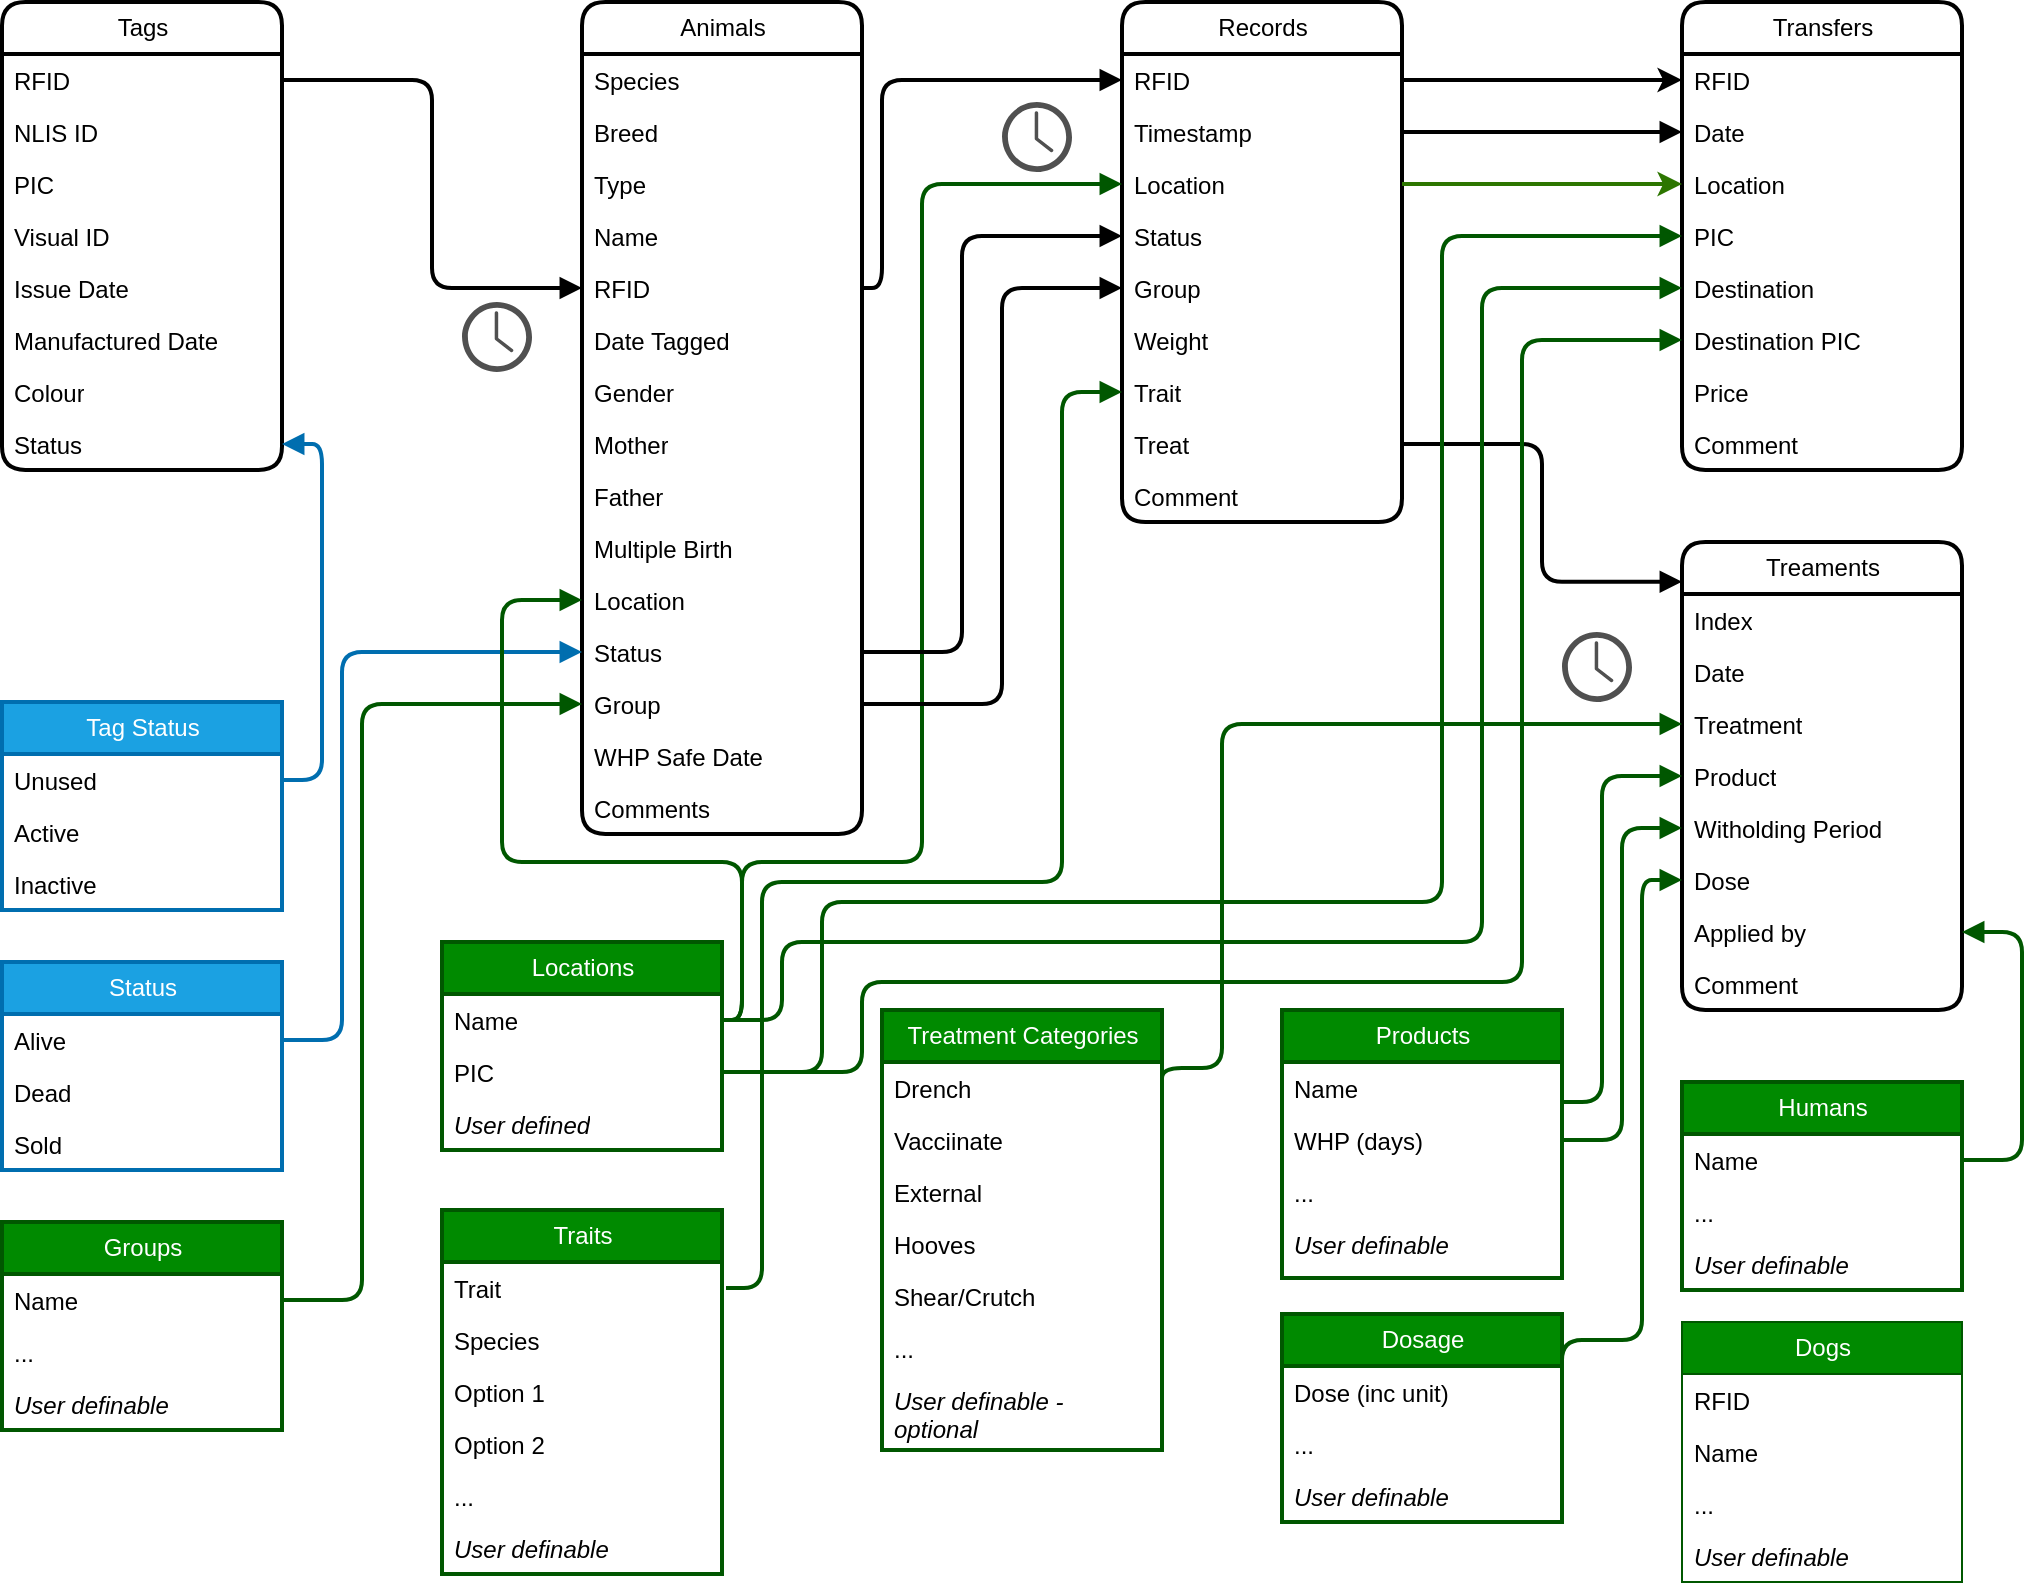 <mxfile>
    <diagram id="Gl0rGp8jHCQgPN2bSKPh" name="Page-1">
        <mxGraphModel dx="819" dy="503" grid="1" gridSize="10" guides="1" tooltips="1" connect="1" arrows="1" fold="1" page="1" pageScale="1" pageWidth="1169" pageHeight="827" math="0" shadow="0">
            <root>
                <mxCell id="0"/>
                <mxCell id="1" parent="0"/>
                <mxCell id="2" value="Tags" style="swimlane;fontStyle=0;childLayout=stackLayout;horizontal=1;startSize=26;fillColor=none;horizontalStack=0;resizeParent=1;resizeParentMax=0;resizeLast=0;collapsible=1;marginBottom=0;html=1;rounded=1;strokeWidth=2;perimeterSpacing=2;" parent="1" vertex="1">
                    <mxGeometry x="30" y="20" width="140" height="234" as="geometry"/>
                </mxCell>
                <mxCell id="3" value="RFID" style="text;strokeColor=none;fillColor=none;align=left;verticalAlign=top;spacingLeft=4;spacingRight=4;overflow=hidden;rotatable=0;points=[[0,0.5],[1,0.5]];portConstraint=eastwest;whiteSpace=wrap;html=1;rounded=1;" parent="2" vertex="1">
                    <mxGeometry y="26" width="140" height="26" as="geometry"/>
                </mxCell>
                <mxCell id="4" value="NLIS ID" style="text;strokeColor=none;fillColor=none;align=left;verticalAlign=top;spacingLeft=4;spacingRight=4;overflow=hidden;rotatable=0;points=[[0,0.5],[1,0.5]];portConstraint=eastwest;whiteSpace=wrap;html=1;rounded=1;" parent="2" vertex="1">
                    <mxGeometry y="52" width="140" height="26" as="geometry"/>
                </mxCell>
                <mxCell id="5" value="PIC" style="text;strokeColor=none;fillColor=none;align=left;verticalAlign=top;spacingLeft=4;spacingRight=4;overflow=hidden;rotatable=0;points=[[0,0.5],[1,0.5]];portConstraint=eastwest;whiteSpace=wrap;html=1;rounded=1;" parent="2" vertex="1">
                    <mxGeometry y="78" width="140" height="26" as="geometry"/>
                </mxCell>
                <mxCell id="6" value="Visual ID" style="text;strokeColor=none;fillColor=none;align=left;verticalAlign=top;spacingLeft=4;spacingRight=4;overflow=hidden;rotatable=0;points=[[0,0.5],[1,0.5]];portConstraint=eastwest;whiteSpace=wrap;html=1;rounded=1;" parent="2" vertex="1">
                    <mxGeometry y="104" width="140" height="26" as="geometry"/>
                </mxCell>
                <mxCell id="7" value="Issue Date" style="text;strokeColor=none;fillColor=none;align=left;verticalAlign=top;spacingLeft=4;spacingRight=4;overflow=hidden;rotatable=0;points=[[0,0.5],[1,0.5]];portConstraint=eastwest;whiteSpace=wrap;html=1;rounded=1;" parent="2" vertex="1">
                    <mxGeometry y="130" width="140" height="26" as="geometry"/>
                </mxCell>
                <mxCell id="8" value="Manufactured Date" style="text;strokeColor=none;fillColor=none;align=left;verticalAlign=top;spacingLeft=4;spacingRight=4;overflow=hidden;rotatable=0;points=[[0,0.5],[1,0.5]];portConstraint=eastwest;whiteSpace=wrap;html=1;rounded=1;" parent="2" vertex="1">
                    <mxGeometry y="156" width="140" height="26" as="geometry"/>
                </mxCell>
                <mxCell id="9" value="Colour" style="text;strokeColor=none;fillColor=none;align=left;verticalAlign=top;spacingLeft=4;spacingRight=4;overflow=hidden;rotatable=0;points=[[0,0.5],[1,0.5]];portConstraint=eastwest;whiteSpace=wrap;html=1;rounded=1;" parent="2" vertex="1">
                    <mxGeometry y="182" width="140" height="26" as="geometry"/>
                </mxCell>
                <mxCell id="10" value="Status" style="text;strokeColor=none;fillColor=none;align=left;verticalAlign=top;spacingLeft=4;spacingRight=4;overflow=hidden;rotatable=0;points=[[0,0.5],[1,0.5]];portConstraint=eastwest;whiteSpace=wrap;html=1;rounded=1;" parent="2" vertex="1">
                    <mxGeometry y="208" width="140" height="26" as="geometry"/>
                </mxCell>
                <mxCell id="11" value="Animals" style="swimlane;fontStyle=0;childLayout=stackLayout;horizontal=1;startSize=26;fillColor=none;horizontalStack=0;resizeParent=1;resizeParentMax=0;resizeLast=0;collapsible=1;marginBottom=0;html=1;rounded=1;strokeWidth=2;perimeterSpacing=2;" parent="1" vertex="1">
                    <mxGeometry x="320" y="20" width="140" height="416" as="geometry"/>
                </mxCell>
                <mxCell id="12" value="Species" style="text;strokeColor=none;fillColor=none;align=left;verticalAlign=top;spacingLeft=4;spacingRight=4;overflow=hidden;rotatable=0;points=[[0,0.5],[1,0.5]];portConstraint=eastwest;whiteSpace=wrap;html=1;rounded=1;" parent="11" vertex="1">
                    <mxGeometry y="26" width="140" height="26" as="geometry"/>
                </mxCell>
                <mxCell id="13" value="Breed" style="text;strokeColor=none;fillColor=none;align=left;verticalAlign=top;spacingLeft=4;spacingRight=4;overflow=hidden;rotatable=0;points=[[0,0.5],[1,0.5]];portConstraint=eastwest;whiteSpace=wrap;html=1;rounded=1;" parent="11" vertex="1">
                    <mxGeometry y="52" width="140" height="26" as="geometry"/>
                </mxCell>
                <mxCell id="14" value="Type" style="text;strokeColor=none;fillColor=none;align=left;verticalAlign=top;spacingLeft=4;spacingRight=4;overflow=hidden;rotatable=0;points=[[0,0.5],[1,0.5]];portConstraint=eastwest;whiteSpace=wrap;html=1;rounded=1;" parent="11" vertex="1">
                    <mxGeometry y="78" width="140" height="26" as="geometry"/>
                </mxCell>
                <mxCell id="26" value="Name" style="text;strokeColor=none;fillColor=none;align=left;verticalAlign=top;spacingLeft=4;spacingRight=4;overflow=hidden;rotatable=0;points=[[0,0.5],[1,0.5]];portConstraint=eastwest;whiteSpace=wrap;html=1;rounded=1;" parent="11" vertex="1">
                    <mxGeometry y="104" width="140" height="26" as="geometry"/>
                </mxCell>
                <mxCell id="15" value="RFID" style="text;strokeColor=none;fillColor=none;align=left;verticalAlign=top;spacingLeft=4;spacingRight=4;overflow=hidden;rotatable=0;points=[[0,0.5],[1,0.5]];portConstraint=eastwest;whiteSpace=wrap;html=1;rounded=1;" parent="11" vertex="1">
                    <mxGeometry y="130" width="140" height="26" as="geometry"/>
                </mxCell>
                <mxCell id="16" value="Date Tagged" style="text;strokeColor=none;fillColor=none;align=left;verticalAlign=top;spacingLeft=4;spacingRight=4;overflow=hidden;rotatable=0;points=[[0,0.5],[1,0.5]];portConstraint=eastwest;whiteSpace=wrap;html=1;rounded=1;" parent="11" vertex="1">
                    <mxGeometry y="156" width="140" height="26" as="geometry"/>
                </mxCell>
                <mxCell id="17" value="Gender" style="text;strokeColor=none;fillColor=none;align=left;verticalAlign=top;spacingLeft=4;spacingRight=4;overflow=hidden;rotatable=0;points=[[0,0.5],[1,0.5]];portConstraint=eastwest;whiteSpace=wrap;html=1;rounded=1;" parent="11" vertex="1">
                    <mxGeometry y="182" width="140" height="26" as="geometry"/>
                </mxCell>
                <mxCell id="18" value="Mother" style="text;strokeColor=none;fillColor=none;align=left;verticalAlign=top;spacingLeft=4;spacingRight=4;overflow=hidden;rotatable=0;points=[[0,0.5],[1,0.5]];portConstraint=eastwest;whiteSpace=wrap;html=1;rounded=1;" parent="11" vertex="1">
                    <mxGeometry y="208" width="140" height="26" as="geometry"/>
                </mxCell>
                <mxCell id="19" value="Father" style="text;strokeColor=none;fillColor=none;align=left;verticalAlign=top;spacingLeft=4;spacingRight=4;overflow=hidden;rotatable=0;points=[[0,0.5],[1,0.5]];portConstraint=eastwest;whiteSpace=wrap;html=1;rounded=1;" parent="11" vertex="1">
                    <mxGeometry y="234" width="140" height="26" as="geometry"/>
                </mxCell>
                <mxCell id="20" value="Multiple Birth" style="text;strokeColor=none;fillColor=none;align=left;verticalAlign=top;spacingLeft=4;spacingRight=4;overflow=hidden;rotatable=0;points=[[0,0.5],[1,0.5]];portConstraint=eastwest;whiteSpace=wrap;html=1;rounded=1;" parent="11" vertex="1">
                    <mxGeometry y="260" width="140" height="26" as="geometry"/>
                </mxCell>
                <mxCell id="21" value="Location" style="text;strokeColor=none;fillColor=none;align=left;verticalAlign=top;spacingLeft=4;spacingRight=4;overflow=hidden;rotatable=0;points=[[0,0.5],[1,0.5]];portConstraint=eastwest;whiteSpace=wrap;html=1;rounded=1;" parent="11" vertex="1">
                    <mxGeometry y="286" width="140" height="26" as="geometry"/>
                </mxCell>
                <mxCell id="23" value="Status" style="text;strokeColor=none;fillColor=none;align=left;verticalAlign=top;spacingLeft=4;spacingRight=4;overflow=hidden;rotatable=0;points=[[0,0.5],[1,0.5]];portConstraint=eastwest;whiteSpace=wrap;html=1;rounded=1;" parent="11" vertex="1">
                    <mxGeometry y="312" width="140" height="26" as="geometry"/>
                </mxCell>
                <mxCell id="22" value="Group" style="text;strokeColor=none;fillColor=none;align=left;verticalAlign=top;spacingLeft=4;spacingRight=4;overflow=hidden;rotatable=0;points=[[0,0.5],[1,0.5]];portConstraint=eastwest;whiteSpace=wrap;html=1;rounded=1;" parent="11" vertex="1">
                    <mxGeometry y="338" width="140" height="26" as="geometry"/>
                </mxCell>
                <mxCell id="24" value="WHP Safe Date" style="text;strokeColor=none;fillColor=none;align=left;verticalAlign=top;spacingLeft=4;spacingRight=4;overflow=hidden;rotatable=0;points=[[0,0.5],[1,0.5]];portConstraint=eastwest;whiteSpace=wrap;html=1;rounded=1;" parent="11" vertex="1">
                    <mxGeometry y="364" width="140" height="26" as="geometry"/>
                </mxCell>
                <mxCell id="25" value="Comments" style="text;strokeColor=none;fillColor=none;align=left;verticalAlign=top;spacingLeft=4;spacingRight=4;overflow=hidden;rotatable=0;points=[[0,0.5],[1,0.5]];portConstraint=eastwest;whiteSpace=wrap;html=1;rounded=1;" parent="11" vertex="1">
                    <mxGeometry y="390" width="140" height="26" as="geometry"/>
                </mxCell>
                <mxCell id="27" value="Records" style="swimlane;fontStyle=0;childLayout=stackLayout;horizontal=1;startSize=26;fillColor=none;horizontalStack=0;resizeParent=1;resizeParentMax=0;resizeLast=0;collapsible=1;marginBottom=0;html=1;rounded=1;strokeWidth=2;perimeterSpacing=2;" parent="1" vertex="1">
                    <mxGeometry x="590" y="20" width="140" height="260" as="geometry"/>
                </mxCell>
                <mxCell id="28" value="RFID" style="text;strokeColor=none;fillColor=none;align=left;verticalAlign=top;spacingLeft=4;spacingRight=4;overflow=hidden;rotatable=0;points=[[0,0.5],[1,0.5]];portConstraint=eastwest;whiteSpace=wrap;html=1;rounded=1;" parent="27" vertex="1">
                    <mxGeometry y="26" width="140" height="26" as="geometry"/>
                </mxCell>
                <mxCell id="29" value="Timestamp" style="text;strokeColor=none;fillColor=none;align=left;verticalAlign=top;spacingLeft=4;spacingRight=4;overflow=hidden;rotatable=0;points=[[0,0.5],[1,0.5]];portConstraint=eastwest;whiteSpace=wrap;html=1;rounded=1;" parent="27" vertex="1">
                    <mxGeometry y="52" width="140" height="26" as="geometry"/>
                </mxCell>
                <mxCell id="83" value="Location" style="text;strokeColor=none;fillColor=none;align=left;verticalAlign=top;spacingLeft=4;spacingRight=4;overflow=hidden;rotatable=0;points=[[0,0.5],[1,0.5]];portConstraint=eastwest;whiteSpace=wrap;html=1;rounded=1;" parent="27" vertex="1">
                    <mxGeometry y="78" width="140" height="26" as="geometry"/>
                </mxCell>
                <mxCell id="30" value="Status" style="text;strokeColor=none;fillColor=none;align=left;verticalAlign=top;spacingLeft=4;spacingRight=4;overflow=hidden;rotatable=0;points=[[0,0.5],[1,0.5]];portConstraint=eastwest;whiteSpace=wrap;html=1;rounded=1;" parent="27" vertex="1">
                    <mxGeometry y="104" width="140" height="26" as="geometry"/>
                </mxCell>
                <mxCell id="31" value="Group" style="text;strokeColor=none;fillColor=none;align=left;verticalAlign=top;spacingLeft=4;spacingRight=4;overflow=hidden;rotatable=0;points=[[0,0.5],[1,0.5]];portConstraint=eastwest;whiteSpace=wrap;html=1;rounded=1;" parent="27" vertex="1">
                    <mxGeometry y="130" width="140" height="26" as="geometry"/>
                </mxCell>
                <mxCell id="32" value="Weight" style="text;strokeColor=none;fillColor=none;align=left;verticalAlign=top;spacingLeft=4;spacingRight=4;overflow=hidden;rotatable=0;points=[[0,0.5],[1,0.5]];portConstraint=eastwest;whiteSpace=wrap;html=1;rounded=1;" parent="27" vertex="1">
                    <mxGeometry y="156" width="140" height="26" as="geometry"/>
                </mxCell>
                <mxCell id="33" value="Trait" style="text;strokeColor=none;fillColor=none;align=left;verticalAlign=top;spacingLeft=4;spacingRight=4;overflow=hidden;rotatable=0;points=[[0,0.5],[1,0.5]];portConstraint=eastwest;whiteSpace=wrap;html=1;rounded=1;" parent="27" vertex="1">
                    <mxGeometry y="182" width="140" height="26" as="geometry"/>
                </mxCell>
                <mxCell id="34" value="Treat" style="text;strokeColor=none;fillColor=none;align=left;verticalAlign=top;spacingLeft=4;spacingRight=4;overflow=hidden;rotatable=0;points=[[0,0.5],[1,0.5]];portConstraint=eastwest;whiteSpace=wrap;html=1;rounded=1;" parent="27" vertex="1">
                    <mxGeometry y="208" width="140" height="26" as="geometry"/>
                </mxCell>
                <mxCell id="35" value="Comment" style="text;strokeColor=none;fillColor=none;align=left;verticalAlign=top;spacingLeft=4;spacingRight=4;overflow=hidden;rotatable=0;points=[[0,0.5],[1,0.5]];portConstraint=eastwest;whiteSpace=wrap;html=1;rounded=1;" parent="27" vertex="1">
                    <mxGeometry y="234" width="140" height="26" as="geometry"/>
                </mxCell>
                <mxCell id="36" value="Transfers" style="swimlane;fontStyle=0;childLayout=stackLayout;horizontal=1;startSize=26;fillColor=none;horizontalStack=0;resizeParent=1;resizeParentMax=0;resizeLast=0;collapsible=1;marginBottom=0;html=1;rounded=1;strokeWidth=2;perimeterSpacing=2;" parent="1" vertex="1">
                    <mxGeometry x="870" y="20" width="140" height="234" as="geometry"/>
                </mxCell>
                <mxCell id="37" value="RFID" style="text;strokeColor=none;fillColor=none;align=left;verticalAlign=top;spacingLeft=4;spacingRight=4;overflow=hidden;rotatable=0;points=[[0,0.5],[1,0.5]];portConstraint=eastwest;whiteSpace=wrap;html=1;rounded=1;" parent="36" vertex="1">
                    <mxGeometry y="26" width="140" height="26" as="geometry"/>
                </mxCell>
                <mxCell id="38" value="Date" style="text;strokeColor=none;fillColor=none;align=left;verticalAlign=top;spacingLeft=4;spacingRight=4;overflow=hidden;rotatable=0;points=[[0,0.5],[1,0.5]];portConstraint=eastwest;whiteSpace=wrap;html=1;rounded=1;" parent="36" vertex="1">
                    <mxGeometry y="52" width="140" height="26" as="geometry"/>
                </mxCell>
                <mxCell id="39" value="Location" style="text;strokeColor=none;fillColor=none;align=left;verticalAlign=top;spacingLeft=4;spacingRight=4;overflow=hidden;rotatable=0;points=[[0,0.5],[1,0.5]];portConstraint=eastwest;whiteSpace=wrap;html=1;rounded=1;" parent="36" vertex="1">
                    <mxGeometry y="78" width="140" height="26" as="geometry"/>
                </mxCell>
                <mxCell id="40" value="PIC" style="text;strokeColor=none;fillColor=none;align=left;verticalAlign=top;spacingLeft=4;spacingRight=4;overflow=hidden;rotatable=0;points=[[0,0.5],[1,0.5]];portConstraint=eastwest;whiteSpace=wrap;html=1;rounded=1;" parent="36" vertex="1">
                    <mxGeometry y="104" width="140" height="26" as="geometry"/>
                </mxCell>
                <mxCell id="41" value="Destination" style="text;strokeColor=none;fillColor=none;align=left;verticalAlign=top;spacingLeft=4;spacingRight=4;overflow=hidden;rotatable=0;points=[[0,0.5],[1,0.5]];portConstraint=eastwest;whiteSpace=wrap;html=1;rounded=1;" parent="36" vertex="1">
                    <mxGeometry y="130" width="140" height="26" as="geometry"/>
                </mxCell>
                <mxCell id="42" value="Destination PIC" style="text;strokeColor=none;fillColor=none;align=left;verticalAlign=top;spacingLeft=4;spacingRight=4;overflow=hidden;rotatable=0;points=[[0,0.5],[1,0.5]];portConstraint=eastwest;whiteSpace=wrap;html=1;rounded=1;" parent="36" vertex="1">
                    <mxGeometry y="156" width="140" height="26" as="geometry"/>
                </mxCell>
                <mxCell id="43" value="Price" style="text;strokeColor=none;fillColor=none;align=left;verticalAlign=top;spacingLeft=4;spacingRight=4;overflow=hidden;rotatable=0;points=[[0,0.5],[1,0.5]];portConstraint=eastwest;whiteSpace=wrap;html=1;rounded=1;" parent="36" vertex="1">
                    <mxGeometry y="182" width="140" height="26" as="geometry"/>
                </mxCell>
                <mxCell id="44" value="Comment" style="text;strokeColor=none;fillColor=none;align=left;verticalAlign=top;spacingLeft=4;spacingRight=4;overflow=hidden;rotatable=0;points=[[0,0.5],[1,0.5]];portConstraint=eastwest;whiteSpace=wrap;html=1;rounded=1;" parent="36" vertex="1">
                    <mxGeometry y="208" width="140" height="26" as="geometry"/>
                </mxCell>
                <mxCell id="45" value="Treaments" style="swimlane;fontStyle=0;childLayout=stackLayout;horizontal=1;startSize=26;fillColor=none;horizontalStack=0;resizeParent=1;resizeParentMax=0;resizeLast=0;collapsible=1;marginBottom=0;html=1;rounded=1;strokeWidth=2;perimeterSpacing=2;" parent="1" vertex="1">
                    <mxGeometry x="870" y="290" width="140" height="234" as="geometry"/>
                </mxCell>
                <mxCell id="46" value="Index" style="text;strokeColor=none;fillColor=none;align=left;verticalAlign=top;spacingLeft=4;spacingRight=4;overflow=hidden;rotatable=0;points=[[0,0.5],[1,0.5]];portConstraint=eastwest;whiteSpace=wrap;html=1;rounded=1;" parent="45" vertex="1">
                    <mxGeometry y="26" width="140" height="26" as="geometry"/>
                </mxCell>
                <mxCell id="47" value="Date" style="text;strokeColor=none;fillColor=none;align=left;verticalAlign=top;spacingLeft=4;spacingRight=4;overflow=hidden;rotatable=0;points=[[0,0.5],[1,0.5]];portConstraint=eastwest;whiteSpace=wrap;html=1;rounded=1;" parent="45" vertex="1">
                    <mxGeometry y="52" width="140" height="26" as="geometry"/>
                </mxCell>
                <mxCell id="48" value="Treatment" style="text;strokeColor=none;fillColor=none;align=left;verticalAlign=top;spacingLeft=4;spacingRight=4;overflow=hidden;rotatable=0;points=[[0,0.5],[1,0.5]];portConstraint=eastwest;whiteSpace=wrap;html=1;rounded=1;" parent="45" vertex="1">
                    <mxGeometry y="78" width="140" height="26" as="geometry"/>
                </mxCell>
                <mxCell id="49" value="Product" style="text;strokeColor=none;fillColor=none;align=left;verticalAlign=top;spacingLeft=4;spacingRight=4;overflow=hidden;rotatable=0;points=[[0,0.5],[1,0.5]];portConstraint=eastwest;whiteSpace=wrap;html=1;rounded=1;" parent="45" vertex="1">
                    <mxGeometry y="104" width="140" height="26" as="geometry"/>
                </mxCell>
                <mxCell id="51" value="Witholding Period" style="text;strokeColor=none;fillColor=none;align=left;verticalAlign=top;spacingLeft=4;spacingRight=4;overflow=hidden;rotatable=0;points=[[0,0.5],[1,0.5]];portConstraint=eastwest;whiteSpace=wrap;html=1;rounded=1;" parent="45" vertex="1">
                    <mxGeometry y="130" width="140" height="26" as="geometry"/>
                </mxCell>
                <mxCell id="50" value="Dose" style="text;strokeColor=none;fillColor=none;align=left;verticalAlign=top;spacingLeft=4;spacingRight=4;overflow=hidden;rotatable=0;points=[[0,0.5],[1,0.5]];portConstraint=eastwest;whiteSpace=wrap;html=1;rounded=1;" parent="45" vertex="1">
                    <mxGeometry y="156" width="140" height="26" as="geometry"/>
                </mxCell>
                <mxCell id="52" value="Applied by" style="text;strokeColor=none;fillColor=none;align=left;verticalAlign=top;spacingLeft=4;spacingRight=4;overflow=hidden;rotatable=0;points=[[0,0.5],[1,0.5]];portConstraint=eastwest;whiteSpace=wrap;html=1;rounded=1;" parent="45" vertex="1">
                    <mxGeometry y="182" width="140" height="26" as="geometry"/>
                </mxCell>
                <mxCell id="53" value="Comment" style="text;strokeColor=none;fillColor=none;align=left;verticalAlign=top;spacingLeft=4;spacingRight=4;overflow=hidden;rotatable=0;points=[[0,0.5],[1,0.5]];portConstraint=eastwest;whiteSpace=wrap;html=1;rounded=1;" parent="45" vertex="1">
                    <mxGeometry y="208" width="140" height="26" as="geometry"/>
                </mxCell>
                <mxCell id="54" style="edgeStyle=entityRelationEdgeStyle;html=1;exitX=1;exitY=0.5;exitDx=0;exitDy=0;entryX=0;entryY=0.5;entryDx=0;entryDy=0;strokeWidth=2;" parent="1" source="28" target="37" edge="1">
                    <mxGeometry relative="1" as="geometry"/>
                </mxCell>
                <mxCell id="61" value="Locations" style="swimlane;fontStyle=0;childLayout=stackLayout;horizontal=1;startSize=26;fillColor=#008a00;horizontalStack=0;resizeParent=1;resizeParentMax=0;resizeLast=0;collapsible=1;marginBottom=0;html=1;rounded=0;fontColor=#ffffff;strokeColor=#005700;strokeWidth=2;perimeterSpacing=2;" parent="1" vertex="1">
                    <mxGeometry x="250" y="490" width="140" height="104" as="geometry"/>
                </mxCell>
                <mxCell id="62" value="Name" style="text;strokeColor=none;fillColor=none;align=left;verticalAlign=top;spacingLeft=4;spacingRight=4;overflow=hidden;rotatable=0;points=[[0,0.5],[1,0.5]];portConstraint=eastwest;whiteSpace=wrap;html=1;" parent="61" vertex="1">
                    <mxGeometry y="26" width="140" height="26" as="geometry"/>
                </mxCell>
                <mxCell id="63" value="PIC" style="text;strokeColor=none;fillColor=none;align=left;verticalAlign=top;spacingLeft=4;spacingRight=4;overflow=hidden;rotatable=0;points=[[0,0.5],[1,0.5]];portConstraint=eastwest;whiteSpace=wrap;html=1;" parent="61" vertex="1">
                    <mxGeometry y="52" width="140" height="26" as="geometry"/>
                </mxCell>
                <mxCell id="156" value="&lt;i&gt;User defined&lt;/i&gt;" style="text;strokeColor=none;fillColor=none;align=left;verticalAlign=top;spacingLeft=4;spacingRight=4;overflow=hidden;rotatable=0;points=[[0,0.5],[1,0.5]];portConstraint=eastwest;whiteSpace=wrap;html=1;" parent="61" vertex="1">
                    <mxGeometry y="78" width="140" height="26" as="geometry"/>
                </mxCell>
                <mxCell id="65" value="Status" style="swimlane;fontStyle=0;childLayout=stackLayout;horizontal=1;startSize=26;fillColor=#1ba1e2;horizontalStack=0;resizeParent=1;resizeParentMax=0;resizeLast=0;collapsible=1;marginBottom=0;html=1;rounded=0;fontColor=#ffffff;strokeColor=#006EAF;strokeWidth=2;perimeterSpacing=2;" parent="1" vertex="1">
                    <mxGeometry x="30" y="500" width="140" height="104" as="geometry"/>
                </mxCell>
                <mxCell id="66" value="Alive" style="text;strokeColor=none;fillColor=none;align=left;verticalAlign=top;spacingLeft=4;spacingRight=4;overflow=hidden;rotatable=0;points=[[0,0.5],[1,0.5]];portConstraint=eastwest;whiteSpace=wrap;html=1;" parent="65" vertex="1">
                    <mxGeometry y="26" width="140" height="26" as="geometry"/>
                </mxCell>
                <mxCell id="67" value="Dead" style="text;strokeColor=none;fillColor=none;align=left;verticalAlign=top;spacingLeft=4;spacingRight=4;overflow=hidden;rotatable=0;points=[[0,0.5],[1,0.5]];portConstraint=eastwest;whiteSpace=wrap;html=1;" parent="65" vertex="1">
                    <mxGeometry y="52" width="140" height="26" as="geometry"/>
                </mxCell>
                <mxCell id="68" value="Sold" style="text;strokeColor=none;fillColor=none;align=left;verticalAlign=top;spacingLeft=4;spacingRight=4;overflow=hidden;rotatable=0;points=[[0,0.5],[1,0.5]];portConstraint=eastwest;whiteSpace=wrap;html=1;" parent="65" vertex="1">
                    <mxGeometry y="78" width="140" height="26" as="geometry"/>
                </mxCell>
                <mxCell id="69" value="Tag Status" style="swimlane;fontStyle=0;childLayout=stackLayout;horizontal=1;startSize=26;fillColor=#1ba1e2;horizontalStack=0;resizeParent=1;resizeParentMax=0;resizeLast=0;collapsible=1;marginBottom=0;html=1;rounded=0;fontColor=#ffffff;strokeColor=#006EAF;strokeWidth=2;perimeterSpacing=2;" parent="1" vertex="1">
                    <mxGeometry x="30" y="370" width="140" height="104" as="geometry"/>
                </mxCell>
                <mxCell id="70" value="Unused" style="text;strokeColor=none;fillColor=none;align=left;verticalAlign=top;spacingLeft=4;spacingRight=4;overflow=hidden;rotatable=0;points=[[0,0.5],[1,0.5]];portConstraint=eastwest;whiteSpace=wrap;html=1;" parent="69" vertex="1">
                    <mxGeometry y="26" width="140" height="26" as="geometry"/>
                </mxCell>
                <mxCell id="71" value="Active" style="text;strokeColor=none;fillColor=none;align=left;verticalAlign=top;spacingLeft=4;spacingRight=4;overflow=hidden;rotatable=0;points=[[0,0.5],[1,0.5]];portConstraint=eastwest;whiteSpace=wrap;html=1;" parent="69" vertex="1">
                    <mxGeometry y="52" width="140" height="26" as="geometry"/>
                </mxCell>
                <mxCell id="72" value="Inactive" style="text;strokeColor=none;fillColor=none;align=left;verticalAlign=top;spacingLeft=4;spacingRight=4;overflow=hidden;rotatable=0;points=[[0,0.5],[1,0.5]];portConstraint=eastwest;whiteSpace=wrap;html=1;" parent="69" vertex="1">
                    <mxGeometry y="78" width="140" height="26" as="geometry"/>
                </mxCell>
                <mxCell id="84" style="edgeStyle=entityRelationEdgeStyle;html=1;exitX=1;exitY=0.5;exitDx=0;exitDy=0;fillColor=#60a917;strokeColor=#2D7600;strokeWidth=2;" parent="1" source="83" target="39" edge="1">
                    <mxGeometry relative="1" as="geometry"/>
                </mxCell>
                <mxCell id="85" value="Traits" style="swimlane;fontStyle=0;childLayout=stackLayout;horizontal=1;startSize=26;fillColor=#008a00;horizontalStack=0;resizeParent=1;resizeParentMax=0;resizeLast=0;collapsible=1;marginBottom=0;html=1;rounded=0;fontColor=#ffffff;strokeColor=#005700;glass=0;shadow=0;strokeWidth=2;perimeterSpacing=2;" parent="1" vertex="1">
                    <mxGeometry x="250" y="624" width="140" height="182" as="geometry"/>
                </mxCell>
                <mxCell id="86" value="Trait" style="text;strokeColor=none;fillColor=none;align=left;verticalAlign=top;spacingLeft=4;spacingRight=4;overflow=hidden;rotatable=0;points=[[0,0.5],[1,0.5]];portConstraint=eastwest;whiteSpace=wrap;html=1;rounded=0;perimeterSpacing=2;strokeWidth=2;glass=1;" parent="85" vertex="1">
                    <mxGeometry y="26" width="140" height="26" as="geometry"/>
                </mxCell>
                <mxCell id="183" value="Species" style="text;strokeColor=none;fillColor=none;align=left;verticalAlign=top;spacingLeft=4;spacingRight=4;overflow=hidden;rotatable=0;points=[[0,0.5],[1,0.5]];portConstraint=eastwest;whiteSpace=wrap;html=1;rounded=0;perimeterSpacing=2;strokeWidth=2;glass=1;" vertex="1" parent="85">
                    <mxGeometry y="52" width="140" height="26" as="geometry"/>
                </mxCell>
                <mxCell id="87" value="Option 1" style="text;strokeColor=none;fillColor=none;align=left;verticalAlign=top;spacingLeft=4;spacingRight=4;overflow=hidden;rotatable=0;points=[[0,0.5],[1,0.5]];portConstraint=eastwest;whiteSpace=wrap;html=1;rounded=0;" parent="85" vertex="1">
                    <mxGeometry y="78" width="140" height="26" as="geometry"/>
                </mxCell>
                <mxCell id="88" value="Option 2" style="text;strokeColor=none;fillColor=none;align=left;verticalAlign=top;spacingLeft=4;spacingRight=4;overflow=hidden;rotatable=0;points=[[0,0.5],[1,0.5]];portConstraint=eastwest;whiteSpace=wrap;html=1;rounded=0;" parent="85" vertex="1">
                    <mxGeometry y="104" width="140" height="26" as="geometry"/>
                </mxCell>
                <mxCell id="89" value="..." style="text;strokeColor=none;fillColor=none;align=left;verticalAlign=top;spacingLeft=4;spacingRight=4;overflow=hidden;rotatable=0;points=[[0,0.5],[1,0.5]];portConstraint=eastwest;whiteSpace=wrap;html=1;rounded=0;" parent="85" vertex="1">
                    <mxGeometry y="130" width="140" height="26" as="geometry"/>
                </mxCell>
                <mxCell id="90" value="&lt;i&gt;User definable&lt;/i&gt;" style="text;strokeColor=none;fillColor=none;align=left;verticalAlign=top;spacingLeft=4;spacingRight=4;overflow=hidden;rotatable=0;points=[[0,0.5],[1,0.5]];portConstraint=eastwest;whiteSpace=wrap;html=1;rounded=0;" parent="85" vertex="1">
                    <mxGeometry y="156" width="140" height="26" as="geometry"/>
                </mxCell>
                <mxCell id="106" value="Treatment Categories" style="swimlane;fontStyle=0;childLayout=stackLayout;horizontal=1;startSize=26;fillColor=#008a00;horizontalStack=0;resizeParent=1;resizeParentMax=0;resizeLast=0;collapsible=1;marginBottom=0;html=1;rounded=0;fontColor=#ffffff;strokeColor=#005700;strokeWidth=2;perimeterSpacing=2;" parent="1" vertex="1">
                    <mxGeometry x="470" y="524" width="140" height="220" as="geometry"/>
                </mxCell>
                <mxCell id="107" value="Drench" style="text;strokeColor=none;fillColor=none;align=left;verticalAlign=top;spacingLeft=4;spacingRight=4;overflow=hidden;rotatable=0;points=[[0,0.5],[1,0.5]];portConstraint=eastwest;whiteSpace=wrap;html=1;rounded=0;" parent="106" vertex="1">
                    <mxGeometry y="26" width="140" height="26" as="geometry"/>
                </mxCell>
                <mxCell id="108" value="Vacciinate" style="text;strokeColor=none;fillColor=none;align=left;verticalAlign=top;spacingLeft=4;spacingRight=4;overflow=hidden;rotatable=0;points=[[0,0.5],[1,0.5]];portConstraint=eastwest;whiteSpace=wrap;html=1;rounded=0;" parent="106" vertex="1">
                    <mxGeometry y="52" width="140" height="26" as="geometry"/>
                </mxCell>
                <mxCell id="109" value="External" style="text;strokeColor=none;fillColor=none;align=left;verticalAlign=top;spacingLeft=4;spacingRight=4;overflow=hidden;rotatable=0;points=[[0,0.5],[1,0.5]];portConstraint=eastwest;whiteSpace=wrap;html=1;rounded=0;" parent="106" vertex="1">
                    <mxGeometry y="78" width="140" height="26" as="geometry"/>
                </mxCell>
                <mxCell id="112" value="Hooves" style="text;strokeColor=none;fillColor=none;align=left;verticalAlign=top;spacingLeft=4;spacingRight=4;overflow=hidden;rotatable=0;points=[[0,0.5],[1,0.5]];portConstraint=eastwest;whiteSpace=wrap;html=1;rounded=0;" parent="106" vertex="1">
                    <mxGeometry y="104" width="140" height="26" as="geometry"/>
                </mxCell>
                <mxCell id="113" value="Shear/Crutch" style="text;strokeColor=none;fillColor=none;align=left;verticalAlign=top;spacingLeft=4;spacingRight=4;overflow=hidden;rotatable=0;points=[[0,0.5],[1,0.5]];portConstraint=eastwest;whiteSpace=wrap;html=1;rounded=0;" parent="106" vertex="1">
                    <mxGeometry y="130" width="140" height="26" as="geometry"/>
                </mxCell>
                <mxCell id="110" value="..." style="text;strokeColor=none;fillColor=none;align=left;verticalAlign=top;spacingLeft=4;spacingRight=4;overflow=hidden;rotatable=0;points=[[0,0.5],[1,0.5]];portConstraint=eastwest;whiteSpace=wrap;html=1;rounded=0;" parent="106" vertex="1">
                    <mxGeometry y="156" width="140" height="26" as="geometry"/>
                </mxCell>
                <mxCell id="111" value="&lt;i&gt;User definable - optional&lt;/i&gt;" style="text;strokeColor=none;fillColor=none;align=left;verticalAlign=top;spacingLeft=4;spacingRight=4;overflow=hidden;rotatable=0;points=[[0,0.5],[1,0.5]];portConstraint=eastwest;whiteSpace=wrap;html=1;rounded=0;" parent="106" vertex="1">
                    <mxGeometry y="182" width="140" height="38" as="geometry"/>
                </mxCell>
                <mxCell id="117" value="Products" style="swimlane;fontStyle=0;childLayout=stackLayout;horizontal=1;startSize=26;fillColor=#008a00;horizontalStack=0;resizeParent=1;resizeParentMax=0;resizeLast=0;collapsible=1;marginBottom=0;html=1;rounded=0;fontColor=#ffffff;strokeColor=#005700;strokeWidth=2;perimeterSpacing=2;" parent="1" vertex="1">
                    <mxGeometry x="670" y="524" width="140" height="134" as="geometry"/>
                </mxCell>
                <mxCell id="118" value="Name" style="text;strokeColor=none;fillColor=none;align=left;verticalAlign=top;spacingLeft=4;spacingRight=4;overflow=hidden;rotatable=0;points=[[0,0.5],[1,0.5]];portConstraint=eastwest;whiteSpace=wrap;html=1;rounded=0;" parent="117" vertex="1">
                    <mxGeometry y="26" width="140" height="26" as="geometry"/>
                </mxCell>
                <mxCell id="120" value="WHP (days)" style="text;strokeColor=none;fillColor=none;align=left;verticalAlign=top;spacingLeft=4;spacingRight=4;overflow=hidden;rotatable=0;points=[[0,0.5],[1,0.5]];portConstraint=eastwest;whiteSpace=wrap;html=1;rounded=0;" parent="117" vertex="1">
                    <mxGeometry y="52" width="140" height="26" as="geometry"/>
                </mxCell>
                <mxCell id="123" value="..." style="text;strokeColor=none;fillColor=none;align=left;verticalAlign=top;spacingLeft=4;spacingRight=4;overflow=hidden;rotatable=0;points=[[0,0.5],[1,0.5]];portConstraint=eastwest;whiteSpace=wrap;html=1;rounded=0;" parent="117" vertex="1">
                    <mxGeometry y="78" width="140" height="26" as="geometry"/>
                </mxCell>
                <mxCell id="124" value="&lt;i&gt;User definable&lt;/i&gt;" style="text;strokeColor=none;fillColor=none;align=left;verticalAlign=top;spacingLeft=4;spacingRight=4;overflow=hidden;rotatable=0;points=[[0,0.5],[1,0.5]];portConstraint=eastwest;whiteSpace=wrap;html=1;rounded=0;" parent="117" vertex="1">
                    <mxGeometry y="104" width="140" height="30" as="geometry"/>
                </mxCell>
                <mxCell id="125" value="Dosage" style="swimlane;fontStyle=0;childLayout=stackLayout;horizontal=1;startSize=26;fillColor=#008a00;horizontalStack=0;resizeParent=1;resizeParentMax=0;resizeLast=0;collapsible=1;marginBottom=0;html=1;rounded=0;fontColor=#ffffff;strokeColor=#005700;perimeterSpacing=2;strokeWidth=2;" parent="1" vertex="1">
                    <mxGeometry x="670" y="676" width="140" height="104" as="geometry"/>
                </mxCell>
                <mxCell id="126" value="Dose (inc unit)" style="text;strokeColor=none;fillColor=none;align=left;verticalAlign=top;spacingLeft=4;spacingRight=4;overflow=hidden;rotatable=0;points=[[0,0.5],[1,0.5]];portConstraint=eastwest;whiteSpace=wrap;html=1;rounded=0;" parent="125" vertex="1">
                    <mxGeometry y="26" width="140" height="26" as="geometry"/>
                </mxCell>
                <mxCell id="131" value="..." style="text;strokeColor=none;fillColor=none;align=left;verticalAlign=top;spacingLeft=4;spacingRight=4;overflow=hidden;rotatable=0;points=[[0,0.5],[1,0.5]];portConstraint=eastwest;whiteSpace=wrap;html=1;rounded=0;" parent="125" vertex="1">
                    <mxGeometry y="52" width="140" height="26" as="geometry"/>
                </mxCell>
                <mxCell id="133" value="&lt;i&gt;User definable&lt;/i&gt;" style="text;strokeColor=none;fillColor=none;align=left;verticalAlign=top;spacingLeft=4;spacingRight=4;overflow=hidden;rotatable=0;points=[[0,0.5],[1,0.5]];portConstraint=eastwest;whiteSpace=wrap;html=1;rounded=0;" parent="125" vertex="1">
                    <mxGeometry y="78" width="140" height="26" as="geometry"/>
                </mxCell>
                <mxCell id="134" style="edgeStyle=orthogonalEdgeStyle;html=1;entryX=0;entryY=0.5;entryDx=0;entryDy=0;strokeWidth=2;endArrow=block;endFill=1;endSize=6;fillColor=#008a00;strokeColor=#005700;" parent="1" source="118" target="49" edge="1">
                    <mxGeometry relative="1" as="geometry">
                        <Array as="points">
                            <mxPoint x="830" y="570"/>
                            <mxPoint x="830" y="407"/>
                        </Array>
                    </mxGeometry>
                </mxCell>
                <mxCell id="135" style="edgeStyle=entityRelationEdgeStyle;html=1;exitX=1;exitY=0.5;exitDx=0;exitDy=0;entryX=0;entryY=0.5;entryDx=0;entryDy=0;strokeWidth=2;endArrow=block;endFill=1;endSize=6;fillColor=#008a00;strokeColor=#005700;" parent="1" source="120" target="51" edge="1">
                    <mxGeometry relative="1" as="geometry"/>
                </mxCell>
                <mxCell id="136" style="edgeStyle=orthogonalEdgeStyle;html=1;exitX=1;exitY=0.5;exitDx=0;exitDy=0;strokeWidth=2;endArrow=block;endFill=1;endSize=6;entryX=0;entryY=0.5;entryDx=0;entryDy=0;fillColor=#008a00;strokeColor=#005700;" parent="1" source="126" target="50" edge="1">
                    <mxGeometry relative="1" as="geometry">
                        <mxPoint x="1030" y="490" as="targetPoint"/>
                        <Array as="points">
                            <mxPoint x="850" y="689"/>
                            <mxPoint x="850" y="459"/>
                        </Array>
                    </mxGeometry>
                </mxCell>
                <mxCell id="137" value="Humans" style="swimlane;fontStyle=0;childLayout=stackLayout;horizontal=1;startSize=26;fillColor=#008a00;horizontalStack=0;resizeParent=1;resizeParentMax=0;resizeLast=0;collapsible=1;marginBottom=0;html=1;rounded=0;fontColor=#ffffff;strokeColor=#005700;perimeterSpacing=2;strokeWidth=2;" parent="1" vertex="1">
                    <mxGeometry x="870" y="560" width="140" height="104" as="geometry"/>
                </mxCell>
                <mxCell id="138" value="Name" style="text;strokeColor=none;fillColor=none;align=left;verticalAlign=top;spacingLeft=4;spacingRight=4;overflow=hidden;rotatable=0;points=[[0,0.5],[1,0.5]];portConstraint=eastwest;whiteSpace=wrap;html=1;rounded=0;" parent="137" vertex="1">
                    <mxGeometry y="26" width="140" height="26" as="geometry"/>
                </mxCell>
                <mxCell id="139" value="..." style="text;strokeColor=none;fillColor=none;align=left;verticalAlign=top;spacingLeft=4;spacingRight=4;overflow=hidden;rotatable=0;points=[[0,0.5],[1,0.5]];portConstraint=eastwest;whiteSpace=wrap;html=1;rounded=0;" parent="137" vertex="1">
                    <mxGeometry y="52" width="140" height="26" as="geometry"/>
                </mxCell>
                <mxCell id="140" value="&lt;i&gt;User definable&lt;/i&gt;" style="text;strokeColor=none;fillColor=none;align=left;verticalAlign=top;spacingLeft=4;spacingRight=4;overflow=hidden;rotatable=0;points=[[0,0.5],[1,0.5]];portConstraint=eastwest;whiteSpace=wrap;html=1;rounded=0;" parent="137" vertex="1">
                    <mxGeometry y="78" width="140" height="26" as="geometry"/>
                </mxCell>
                <mxCell id="141" style="edgeStyle=entityRelationEdgeStyle;html=1;exitX=1;exitY=0.5;exitDx=0;exitDy=0;strokeWidth=2;endArrow=block;endFill=1;endSize=6;fillColor=#008a00;strokeColor=#005700;" parent="1" source="138" target="52" edge="1">
                    <mxGeometry relative="1" as="geometry"/>
                </mxCell>
                <mxCell id="142" value="Dogs" style="swimlane;fontStyle=0;childLayout=stackLayout;horizontal=1;startSize=26;fillColor=#008a00;horizontalStack=0;resizeParent=1;resizeParentMax=0;resizeLast=0;collapsible=1;marginBottom=0;html=1;rounded=0;fontColor=#ffffff;strokeColor=#005700;" parent="1" vertex="1">
                    <mxGeometry x="870" y="680" width="140" height="130" as="geometry"/>
                </mxCell>
                <mxCell id="143" value="RFID" style="text;strokeColor=none;fillColor=none;align=left;verticalAlign=top;spacingLeft=4;spacingRight=4;overflow=hidden;rotatable=0;points=[[0,0.5],[1,0.5]];portConstraint=eastwest;whiteSpace=wrap;html=1;rounded=0;" parent="142" vertex="1">
                    <mxGeometry y="26" width="140" height="26" as="geometry"/>
                </mxCell>
                <mxCell id="146" value="Name" style="text;strokeColor=none;fillColor=none;align=left;verticalAlign=top;spacingLeft=4;spacingRight=4;overflow=hidden;rotatable=0;points=[[0,0.5],[1,0.5]];portConstraint=eastwest;whiteSpace=wrap;html=1;rounded=0;" parent="142" vertex="1">
                    <mxGeometry y="52" width="140" height="26" as="geometry"/>
                </mxCell>
                <mxCell id="144" value="..." style="text;strokeColor=none;fillColor=none;align=left;verticalAlign=top;spacingLeft=4;spacingRight=4;overflow=hidden;rotatable=0;points=[[0,0.5],[1,0.5]];portConstraint=eastwest;whiteSpace=wrap;html=1;rounded=0;" parent="142" vertex="1">
                    <mxGeometry y="78" width="140" height="26" as="geometry"/>
                </mxCell>
                <mxCell id="145" value="&lt;i&gt;User definable&lt;/i&gt;" style="text;strokeColor=none;fillColor=none;align=left;verticalAlign=top;spacingLeft=4;spacingRight=4;overflow=hidden;rotatable=0;points=[[0,0.5],[1,0.5]];portConstraint=eastwest;whiteSpace=wrap;html=1;rounded=0;" parent="142" vertex="1">
                    <mxGeometry y="104" width="140" height="26" as="geometry"/>
                </mxCell>
                <mxCell id="152" value="Groups" style="swimlane;fontStyle=0;childLayout=stackLayout;horizontal=1;startSize=26;fillColor=#008a00;horizontalStack=0;resizeParent=1;resizeParentMax=0;resizeLast=0;collapsible=1;marginBottom=0;html=1;rounded=0;fontColor=#ffffff;strokeColor=#005700;strokeWidth=2;perimeterSpacing=2;" parent="1" vertex="1">
                    <mxGeometry x="30" y="630" width="140" height="104" as="geometry"/>
                </mxCell>
                <mxCell id="153" value="Name" style="text;strokeColor=none;fillColor=none;align=left;verticalAlign=top;spacingLeft=4;spacingRight=4;overflow=hidden;rotatable=0;points=[[0,0.5],[1,0.5]];portConstraint=eastwest;whiteSpace=wrap;html=1;rounded=0;" parent="152" vertex="1">
                    <mxGeometry y="26" width="140" height="26" as="geometry"/>
                </mxCell>
                <mxCell id="154" value="..." style="text;strokeColor=none;fillColor=none;align=left;verticalAlign=top;spacingLeft=4;spacingRight=4;overflow=hidden;rotatable=0;points=[[0,0.5],[1,0.5]];portConstraint=eastwest;whiteSpace=wrap;html=1;rounded=0;" parent="152" vertex="1">
                    <mxGeometry y="52" width="140" height="26" as="geometry"/>
                </mxCell>
                <mxCell id="155" value="&lt;i&gt;User definable&lt;/i&gt;" style="text;strokeColor=none;fillColor=none;align=left;verticalAlign=top;spacingLeft=4;spacingRight=4;overflow=hidden;rotatable=0;points=[[0,0.5],[1,0.5]];portConstraint=eastwest;whiteSpace=wrap;html=1;rounded=0;" parent="152" vertex="1">
                    <mxGeometry y="78" width="140" height="26" as="geometry"/>
                </mxCell>
                <mxCell id="162" style="edgeStyle=orthogonalEdgeStyle;html=1;exitX=1;exitY=0.5;exitDx=0;exitDy=0;entryX=0;entryY=0.5;entryDx=0;entryDy=0;strokeWidth=2;endArrow=block;endFill=1;endSize=6;fillColor=#008a00;strokeColor=#005700;" parent="1" source="153" target="22" edge="1">
                    <mxGeometry relative="1" as="geometry">
                        <Array as="points">
                            <mxPoint x="210" y="669"/>
                            <mxPoint x="210" y="371"/>
                        </Array>
                    </mxGeometry>
                </mxCell>
                <mxCell id="163" style="edgeStyle=orthogonalEdgeStyle;html=1;exitX=1;exitY=0.5;exitDx=0;exitDy=0;entryX=1;entryY=0.5;entryDx=0;entryDy=0;strokeWidth=2;endArrow=block;endFill=1;endSize=6;fillColor=#1ba1e2;strokeColor=#006EAF;" parent="1" source="70" target="10" edge="1">
                    <mxGeometry relative="1" as="geometry">
                        <Array as="points">
                            <mxPoint x="190" y="409"/>
                            <mxPoint x="190" y="241"/>
                        </Array>
                    </mxGeometry>
                </mxCell>
                <mxCell id="164" style="edgeStyle=orthogonalEdgeStyle;html=1;exitX=1;exitY=0.5;exitDx=0;exitDy=0;entryX=0;entryY=0.5;entryDx=0;entryDy=0;strokeWidth=2;endArrow=block;endFill=1;endSize=6;fillColor=#1ba1e2;strokeColor=#006EAF;" parent="1" source="66" target="23" edge="1">
                    <mxGeometry relative="1" as="geometry">
                        <Array as="points">
                            <mxPoint x="200" y="539"/>
                            <mxPoint x="200" y="345"/>
                        </Array>
                    </mxGeometry>
                </mxCell>
                <mxCell id="165" style="edgeStyle=orthogonalEdgeStyle;html=1;exitX=1;exitY=0.5;exitDx=0;exitDy=0;entryX=0;entryY=0.5;entryDx=0;entryDy=0;strokeWidth=2;endArrow=block;endFill=1;endSize=6;" parent="1" source="3" target="15" edge="1">
                    <mxGeometry relative="1" as="geometry"/>
                </mxCell>
                <mxCell id="167" style="edgeStyle=orthogonalEdgeStyle;html=1;exitX=1;exitY=0.5;exitDx=0;exitDy=0;entryX=0;entryY=0.5;entryDx=0;entryDy=0;strokeWidth=2;endArrow=block;endFill=1;endSize=6;fillColor=#008a00;strokeColor=#005700;" parent="1" source="62" target="83" edge="1">
                    <mxGeometry relative="1" as="geometry">
                        <Array as="points">
                            <mxPoint x="400" y="529"/>
                            <mxPoint x="400" y="450"/>
                            <mxPoint x="490" y="450"/>
                            <mxPoint x="490" y="111"/>
                        </Array>
                    </mxGeometry>
                </mxCell>
                <mxCell id="168" style="edgeStyle=orthogonalEdgeStyle;html=1;exitX=1;exitY=0.5;exitDx=0;exitDy=0;entryX=0;entryY=0.5;entryDx=0;entryDy=0;strokeWidth=2;endArrow=block;endFill=1;endSize=6;" parent="1" source="23" target="30" edge="1">
                    <mxGeometry relative="1" as="geometry">
                        <Array as="points">
                            <mxPoint x="510" y="345"/>
                            <mxPoint x="510" y="137"/>
                        </Array>
                    </mxGeometry>
                </mxCell>
                <mxCell id="169" style="edgeStyle=orthogonalEdgeStyle;html=1;exitX=1;exitY=0.5;exitDx=0;exitDy=0;entryX=0;entryY=0.5;entryDx=0;entryDy=0;strokeWidth=2;endArrow=block;endFill=1;endSize=6;fillColor=#008a00;strokeColor=#005700;" parent="1" source="62" target="21" edge="1">
                    <mxGeometry relative="1" as="geometry">
                        <Array as="points">
                            <mxPoint x="400" y="529"/>
                            <mxPoint x="400" y="450"/>
                            <mxPoint x="280" y="450"/>
                            <mxPoint x="280" y="319"/>
                        </Array>
                    </mxGeometry>
                </mxCell>
                <mxCell id="170" style="edgeStyle=orthogonalEdgeStyle;html=1;exitX=1;exitY=0.5;exitDx=0;exitDy=0;entryX=0;entryY=0.5;entryDx=0;entryDy=0;strokeWidth=2;endArrow=block;endFill=1;endSize=6;" parent="1" source="22" target="31" edge="1">
                    <mxGeometry relative="1" as="geometry">
                        <Array as="points">
                            <mxPoint x="530" y="371"/>
                            <mxPoint x="530" y="163"/>
                        </Array>
                    </mxGeometry>
                </mxCell>
                <mxCell id="171" style="edgeStyle=orthogonalEdgeStyle;html=1;exitX=1;exitY=0.5;exitDx=0;exitDy=0;entryX=0.014;entryY=0.092;entryDx=0;entryDy=0;entryPerimeter=0;strokeWidth=2;endArrow=block;endFill=1;endSize=6;" parent="1" source="34" target="45" edge="1">
                    <mxGeometry relative="1" as="geometry"/>
                </mxCell>
                <mxCell id="172" style="edgeStyle=orthogonalEdgeStyle;html=1;exitX=1;exitY=0.5;exitDx=0;exitDy=0;entryX=0;entryY=0.5;entryDx=0;entryDy=0;strokeWidth=2;endArrow=block;endFill=1;endSize=6;fillColor=#008a00;strokeColor=#005700;" parent="1" source="107" target="48" edge="1">
                    <mxGeometry relative="1" as="geometry">
                        <Array as="points">
                            <mxPoint x="640" y="553"/>
                            <mxPoint x="640" y="381"/>
                        </Array>
                    </mxGeometry>
                </mxCell>
                <mxCell id="174" value="" style="sketch=0;pointerEvents=1;shadow=0;dashed=0;html=1;strokeColor=none;fillColor=#505050;labelPosition=center;verticalLabelPosition=bottom;verticalAlign=top;outlineConnect=0;align=center;shape=mxgraph.office.concepts.clock;rounded=0;glass=0;strokeWidth=2;" parent="1" vertex="1">
                    <mxGeometry x="810" y="335" width="35" height="35" as="geometry"/>
                </mxCell>
                <mxCell id="175" value="" style="sketch=0;pointerEvents=1;shadow=0;dashed=0;html=1;strokeColor=none;fillColor=#505050;labelPosition=center;verticalLabelPosition=bottom;verticalAlign=top;outlineConnect=0;align=center;shape=mxgraph.office.concepts.clock;rounded=0;glass=0;strokeWidth=2;" parent="1" vertex="1">
                    <mxGeometry x="530" y="70" width="35" height="35" as="geometry"/>
                </mxCell>
                <mxCell id="176" value="" style="sketch=0;pointerEvents=1;shadow=0;dashed=0;html=1;strokeColor=none;fillColor=#505050;labelPosition=center;verticalLabelPosition=bottom;verticalAlign=top;outlineConnect=0;align=center;shape=mxgraph.office.concepts.clock;rounded=0;glass=0;strokeWidth=2;" parent="1" vertex="1">
                    <mxGeometry x="260" y="170" width="35" height="35" as="geometry"/>
                </mxCell>
                <mxCell id="177" style="edgeStyle=orthogonalEdgeStyle;html=1;exitX=1;exitY=0.5;exitDx=0;exitDy=0;entryX=0;entryY=0.5;entryDx=0;entryDy=0;strokeWidth=2;endArrow=block;endFill=1;endSize=6;" parent="1" source="29" target="38" edge="1">
                    <mxGeometry relative="1" as="geometry"/>
                </mxCell>
                <mxCell id="178" style="edgeStyle=orthogonalEdgeStyle;html=1;exitX=1;exitY=0.5;exitDx=0;exitDy=0;strokeWidth=2;endArrow=block;endFill=1;endSize=6;" parent="1" source="15" target="28" edge="1">
                    <mxGeometry relative="1" as="geometry">
                        <Array as="points">
                            <mxPoint x="470" y="163"/>
                            <mxPoint x="470" y="59"/>
                        </Array>
                    </mxGeometry>
                </mxCell>
                <mxCell id="179" style="edgeStyle=orthogonalEdgeStyle;html=1;exitX=1;exitY=0.5;exitDx=0;exitDy=0;entryX=0;entryY=0.5;entryDx=0;entryDy=0;strokeWidth=2;endArrow=block;endFill=1;endSize=6;fillColor=#008a00;strokeColor=#005700;" parent="1" source="62" target="41" edge="1">
                    <mxGeometry relative="1" as="geometry">
                        <Array as="points">
                            <mxPoint x="420" y="529"/>
                            <mxPoint x="420" y="490"/>
                            <mxPoint x="770" y="490"/>
                            <mxPoint x="770" y="163"/>
                        </Array>
                    </mxGeometry>
                </mxCell>
                <mxCell id="180" style="edgeStyle=orthogonalEdgeStyle;html=1;exitX=1;exitY=0.5;exitDx=0;exitDy=0;strokeWidth=2;endArrow=block;endFill=1;endSize=6;fillColor=#008a00;strokeColor=#005700;" parent="1" source="63" target="40" edge="1">
                    <mxGeometry relative="1" as="geometry">
                        <Array as="points">
                            <mxPoint x="440" y="555"/>
                            <mxPoint x="440" y="470"/>
                            <mxPoint x="750" y="470"/>
                            <mxPoint x="750" y="137"/>
                        </Array>
                    </mxGeometry>
                </mxCell>
                <mxCell id="181" style="edgeStyle=orthogonalEdgeStyle;html=1;exitX=1;exitY=0.5;exitDx=0;exitDy=0;entryX=0;entryY=0.5;entryDx=0;entryDy=0;strokeWidth=2;endArrow=block;endFill=1;endSize=6;fillColor=#008a00;strokeColor=#005700;" parent="1" source="63" target="42" edge="1">
                    <mxGeometry relative="1" as="geometry">
                        <Array as="points">
                            <mxPoint x="460" y="555"/>
                            <mxPoint x="460" y="510"/>
                            <mxPoint x="790" y="510"/>
                            <mxPoint x="790" y="189"/>
                        </Array>
                    </mxGeometry>
                </mxCell>
                <mxCell id="182" style="edgeStyle=orthogonalEdgeStyle;html=1;exitX=1;exitY=0.5;exitDx=0;exitDy=0;entryX=0;entryY=0.5;entryDx=0;entryDy=0;strokeWidth=2;endArrow=block;endFill=1;endSize=6;fillColor=#008a00;strokeColor=#005700;" parent="1" source="86" target="33" edge="1">
                    <mxGeometry relative="1" as="geometry">
                        <Array as="points">
                            <mxPoint x="410" y="663"/>
                            <mxPoint x="410" y="460"/>
                            <mxPoint x="560" y="460"/>
                            <mxPoint x="560" y="215"/>
                        </Array>
                    </mxGeometry>
                </mxCell>
            </root>
        </mxGraphModel>
    </diagram>
</mxfile>